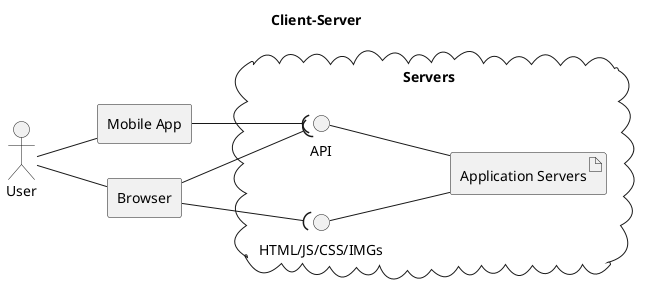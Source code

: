 Server Client.

@startuml
title Client-Server
left to right direction

actor :User: as User
agent "Mobile App" as MobileApp
agent "Browser" as Browser

cloud "Servers" {
  interface "API" as DataApi
  interface "HTML/JS/CSS/IMGs" as HTML
  artifact "Application Servers" as AppServer
}

User -- MobileApp
User -- Browser

MobileApp --( DataApi
Browser --( DataApi
Browser --( HTML

DataApi -- AppServer
HTML -- AppServer


@enduml

